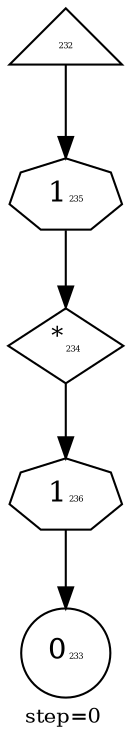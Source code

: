 digraph {
  graph  [labelloc=bottom,labeljust=left,fontsize="10",label="step=0"];
  "232" [shape=triangle,peripheries="1",label=<<FONT POINT-SIZE='4'>232</FONT>>,labelfontcolor=black,color=black];
  "233" [shape=circle,peripheries="1",label=<0<FONT POINT-SIZE='4'>233</FONT>>,labelfontcolor=black,color=black];
  "234" [shape=diamond,peripheries="1",label=<<SUP>*</SUP><FONT POINT-SIZE='4'>234</FONT>>,labelfontcolor=black,color=black];
  "235" [label=<1<FONT POINT-SIZE='4'>235</FONT>>,peripheries="1",color=black,shape=septagon];
  "232" -> "235" [color=black];
  "235" -> "234" [color=black];
  "236" [label=<1<FONT POINT-SIZE='4'>236</FONT>>,peripheries="1",color=black,shape=septagon];
  "234" -> "236" [color=black];
  "236" -> "233" [color=black];
}